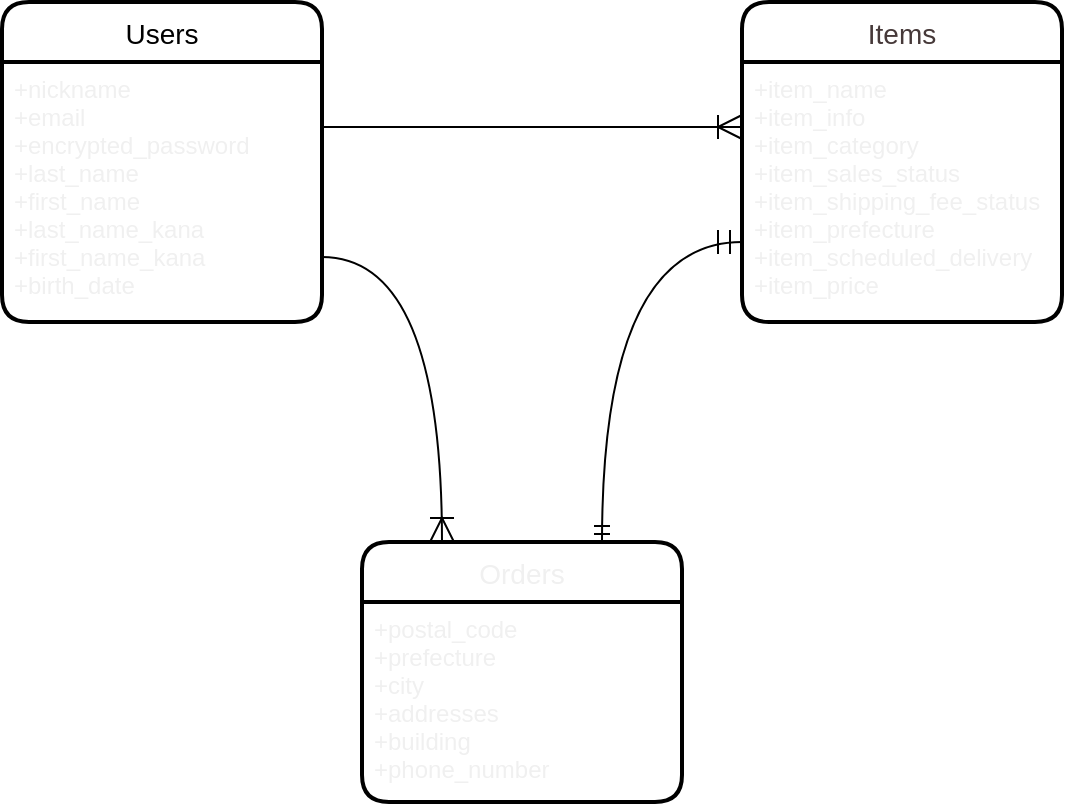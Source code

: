 <mxfile>
    <diagram id="I_yBi3bKic_hNpOBrhP3" name="Page-1">
        <mxGraphModel dx="732" dy="667" grid="1" gridSize="10" guides="1" tooltips="1" connect="1" arrows="1" fold="1" page="1" pageScale="1" pageWidth="827" pageHeight="1169" math="0" shadow="0">
            <root>
                <mxCell id="0"/>
                <mxCell id="1" parent="0"/>
                <mxCell id="31" value="Users" style="swimlane;childLayout=stackLayout;horizontal=1;startSize=30;horizontalStack=0;rounded=1;fontSize=14;fontStyle=0;strokeWidth=2;resizeParent=0;resizeLast=1;shadow=0;dashed=0;align=center;" vertex="1" parent="1">
                    <mxGeometry x="90" y="110" width="160" height="160" as="geometry"/>
                </mxCell>
                <mxCell id="32" value="+nickname&#10;+email&#10;+encrypted_password&#10;+last_name&#10;+first_name&#10;+last_name_kana&#10;+first_name_kana&#10;+birth_date" style="align=left;strokeColor=none;fillColor=none;spacingLeft=4;fontSize=12;verticalAlign=top;resizable=0;rotatable=0;part=1;fontColor=#F0F0F0;" vertex="1" parent="31">
                    <mxGeometry y="30" width="160" height="130" as="geometry"/>
                </mxCell>
                <mxCell id="33" value="Items" style="swimlane;childLayout=stackLayout;horizontal=1;startSize=30;horizontalStack=0;rounded=1;fontSize=14;fontStyle=0;strokeWidth=2;resizeParent=0;resizeLast=1;shadow=0;dashed=0;align=center;fontColor=#463939;" vertex="1" parent="1">
                    <mxGeometry x="460" y="110" width="160" height="160" as="geometry"/>
                </mxCell>
                <mxCell id="34" value="+item_name&#10;+item_info&#10;+item_category&#10;+item_sales_status &#10;+item_shipping_fee_status&#10;+item_prefecture&#10;+item_scheduled_delivery&#10;+item_price" style="align=left;strokeColor=none;fillColor=none;spacingLeft=4;fontSize=12;verticalAlign=top;resizable=0;rotatable=0;part=1;fontColor=#F0F0F0;" vertex="1" parent="33">
                    <mxGeometry y="30" width="160" height="130" as="geometry"/>
                </mxCell>
                <mxCell id="36" value="" style="fontSize=12;html=1;endArrow=ERoneToMany;fontColor=#F0F0F0;exitX=1;exitY=0.25;exitDx=0;exitDy=0;entryX=0;entryY=0.25;entryDx=0;entryDy=0;verticalAlign=middle;edgeStyle=entityRelationEdgeStyle;endSize=10;" edge="1" parent="1" source="32" target="34">
                    <mxGeometry width="100" height="100" relative="1" as="geometry">
                        <mxPoint x="240" y="210" as="sourcePoint"/>
                        <mxPoint x="430" y="250" as="targetPoint"/>
                    </mxGeometry>
                </mxCell>
                <mxCell id="37" value="Orders" style="swimlane;childLayout=stackLayout;horizontal=1;startSize=30;horizontalStack=0;rounded=1;fontSize=14;fontStyle=0;strokeWidth=2;resizeParent=0;resizeLast=1;shadow=0;dashed=0;align=center;fontColor=#F0F0F0;" vertex="1" parent="1">
                    <mxGeometry x="270" y="380" width="160" height="130" as="geometry"/>
                </mxCell>
                <mxCell id="38" value="+postal_code&#10;+prefecture&#10;+city &#10;+addresses&#10;+building &#10;+phone_number&#10;" style="align=left;strokeColor=none;fillColor=none;spacingLeft=4;fontSize=12;verticalAlign=top;resizable=0;rotatable=0;part=1;fontColor=#F0F0F0;" vertex="1" parent="37">
                    <mxGeometry y="30" width="160" height="100" as="geometry"/>
                </mxCell>
                <mxCell id="39" value="" style="edgeStyle=orthogonalEdgeStyle;fontSize=12;html=1;endArrow=ERoneToMany;fontColor=#F0F0F0;exitX=1;exitY=0.75;exitDx=0;exitDy=0;curved=1;entryX=0.25;entryY=0;entryDx=0;entryDy=0;endSize=10;" edge="1" parent="1" source="32" target="37">
                    <mxGeometry width="100" height="100" relative="1" as="geometry">
                        <mxPoint x="330" y="350" as="sourcePoint"/>
                        <mxPoint x="310" y="370" as="targetPoint"/>
                    </mxGeometry>
                </mxCell>
                <mxCell id="40" value="" style="edgeStyle=orthogonalEdgeStyle;fontSize=12;html=1;endArrow=ERmandOne;startArrow=ERmandOne;fontColor=#F0F0F0;endSize=10;curved=1;entryX=0;entryY=0.75;entryDx=0;entryDy=0;exitX=0.75;exitY=0;exitDx=0;exitDy=0;" edge="1" parent="1" source="37" target="33">
                    <mxGeometry width="100" height="100" relative="1" as="geometry">
                        <mxPoint x="330" y="350" as="sourcePoint"/>
                        <mxPoint x="430" y="250" as="targetPoint"/>
                    </mxGeometry>
                </mxCell>
            </root>
        </mxGraphModel>
    </diagram>
</mxfile>